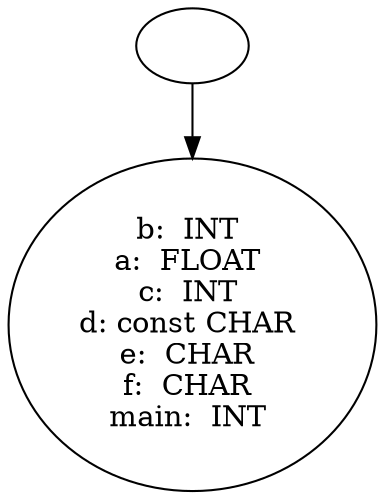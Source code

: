 digraph AST {
  "127805889289936" [label=""];
  "127805889289936" -> "127805889293872";
  "127805889293872" [label="b:  INT 
a:  FLOAT 
c:  INT 
d: const CHAR 
e:  CHAR 
f:  CHAR 
main:  INT "];
}
